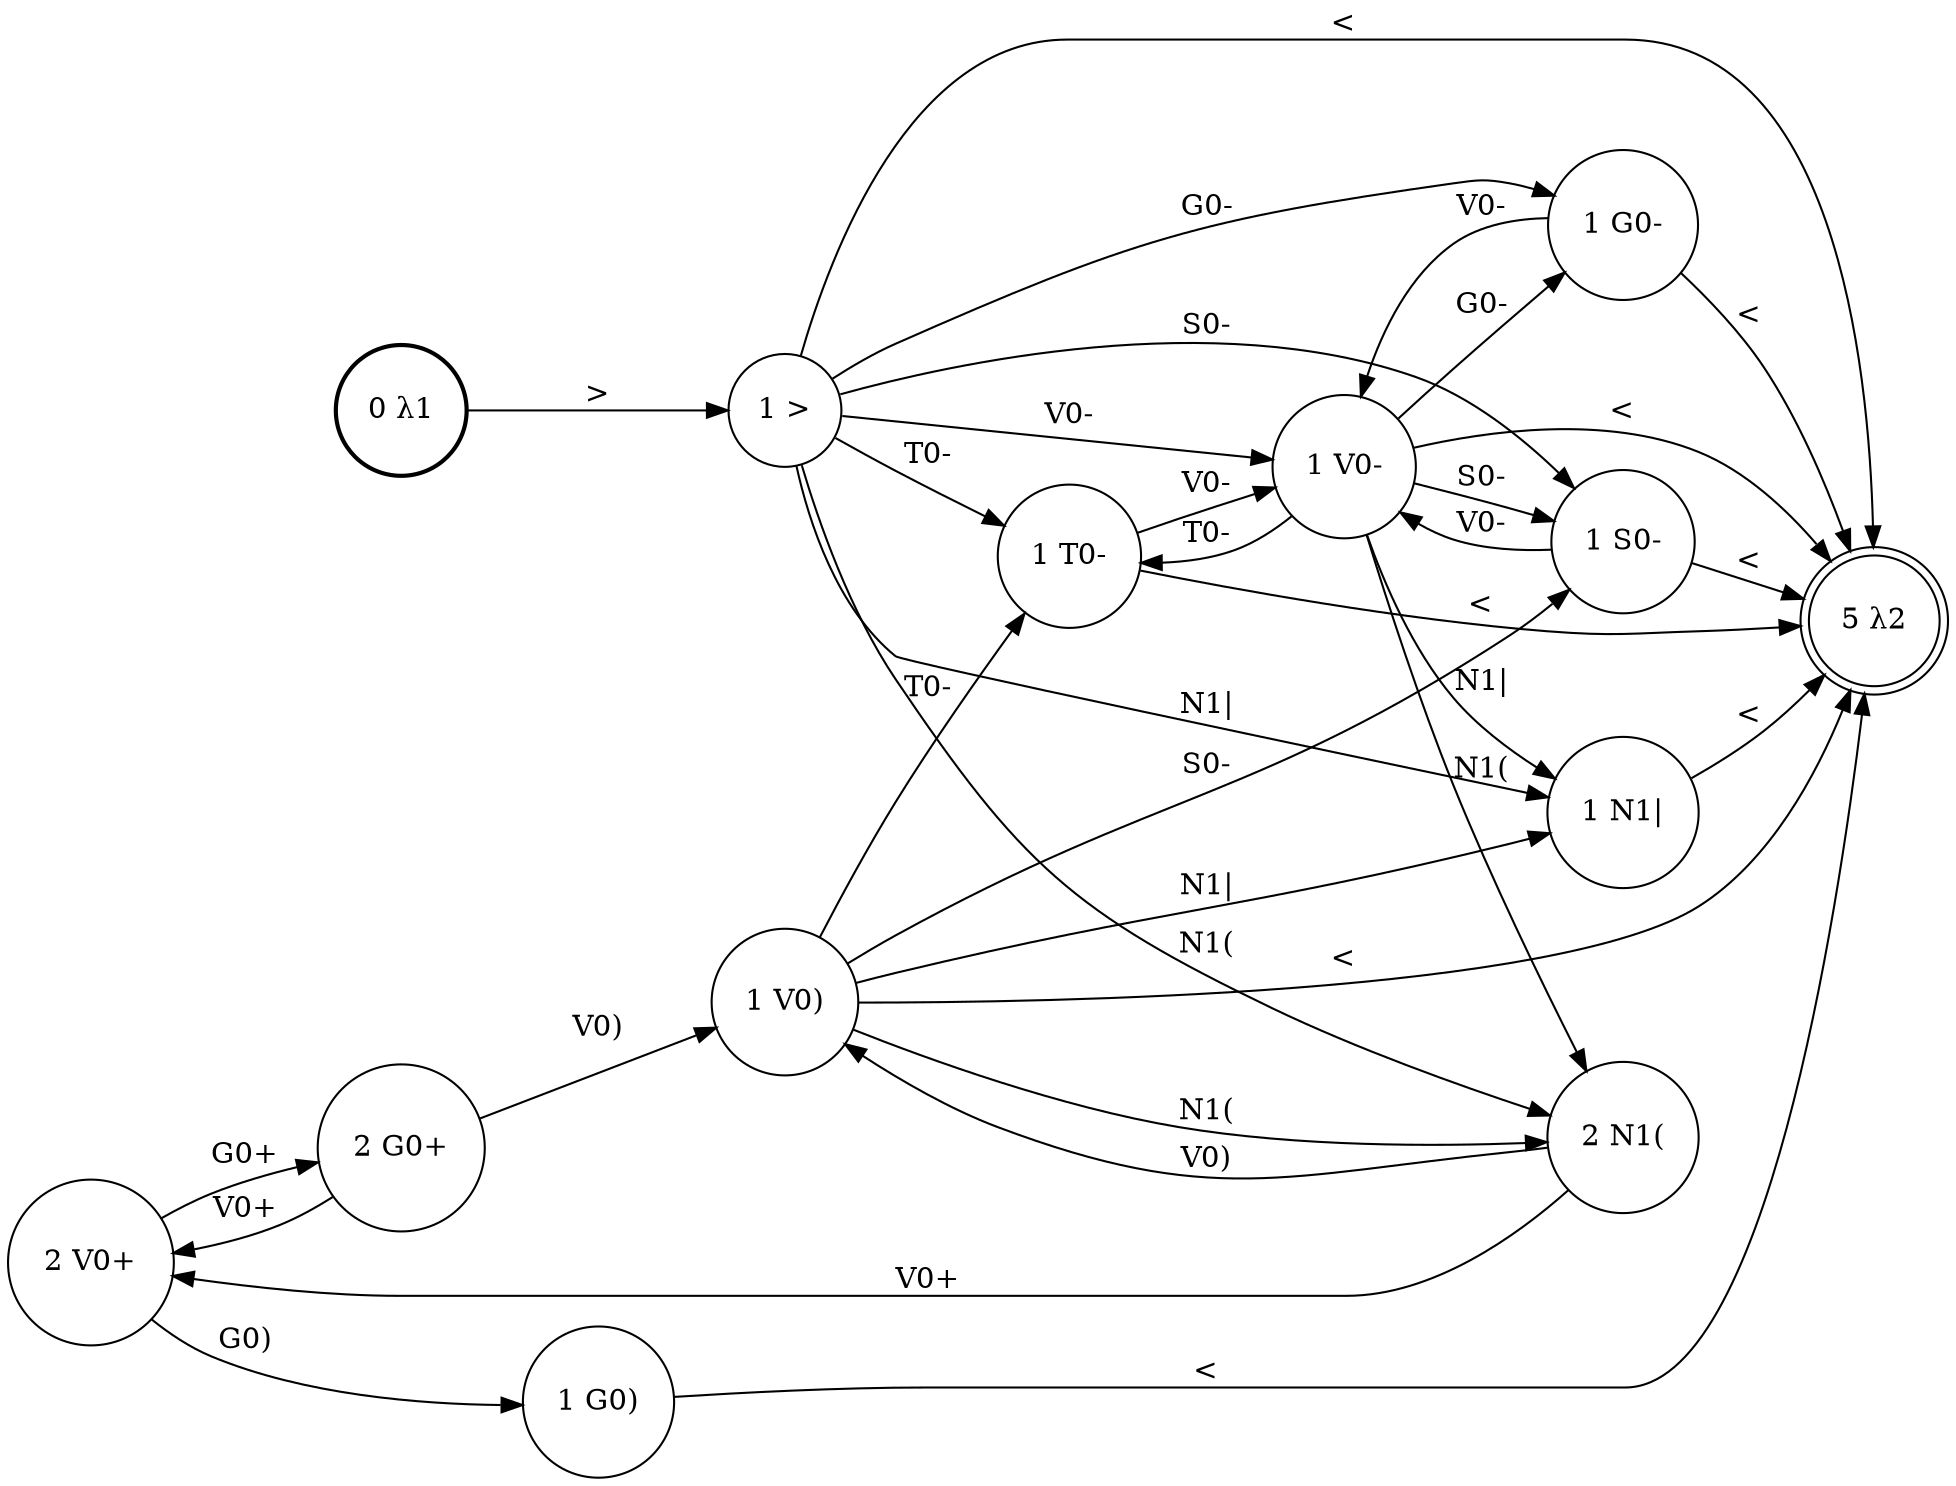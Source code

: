 digraph G {
rankdir=LR;
0 [style=solid, shape=circle, label="2 V0+"]
1 [style=solid, shape=circle, label="1 G0-"]
2 [style=solid, shape=circle, label="1 V0-"]
3 [style=solid, shape=circle, label="1 >"]
4 [style=solid, shape=circle, label="1 T0-"]
5 [style=solid, shape=circle, label="1 V0)"]
6 [style=bold, shape=circle, label="0 λ1"]
7 [style=solid, shape=circle, label="1 S0-"]
8 [style=solid, shape=circle, label="2 N1("]
9 [style=solid, shape=circle, label="1 N1|"]
10 [style=solid, shape=doublecircle, label="5 λ2"]
11 [style=solid, shape=circle, label="1 G0)"]
12 [style=solid, shape=circle, label="2 G0+"]
3 -> 2 [style=solid, label="V0-"]
2 -> 4 [style=solid, label="T0-"]
11 -> 10 [style=solid, label="<"]
5 -> 8 [style=solid, label="N1("]
3 -> 10 [style=solid, label="<"]
6 -> 3 [style=solid, label=">"]
2 -> 10 [style=solid, label="<"]
12 -> 0 [style=solid, label="V0+"]
4 -> 10 [style=solid, label="<"]
5 -> 4 [style=solid, label="T0-"]
3 -> 4 [style=solid, label="T0-"]
5 -> 10 [style=solid, label="<"]
0 -> 11 [style=solid, label="G0)"]
4 -> 2 [style=solid, label="V0-"]
1 -> 10 [style=solid, label="<"]
9 -> 10 [style=solid, label="<"]
3 -> 8 [style=solid, label="N1("]
3 -> 9 [style=solid, label="N1|"]
1 -> 2 [style=solid, label="V0-"]
12 -> 5 [style=solid, label="V0)"]
7 -> 10 [style=solid, label="<"]
8 -> 0 [style=solid, label="V0+"]
5 -> 9 [style=solid, label="N1|"]
3 -> 7 [style=solid, label="S0-"]
7 -> 2 [style=solid, label="V0-"]
5 -> 7 [style=solid, label="S0-"]
2 -> 9 [style=solid, label="N1|"]
3 -> 1 [style=solid, label="G0-"]
0 -> 12 [style=solid, label="G0+"]
8 -> 5 [style=solid, label="V0)"]
2 -> 7 [style=solid, label="S0-"]
2 -> 1 [style=solid, label="G0-"]
2 -> 8 [style=solid, label="N1("]
}
